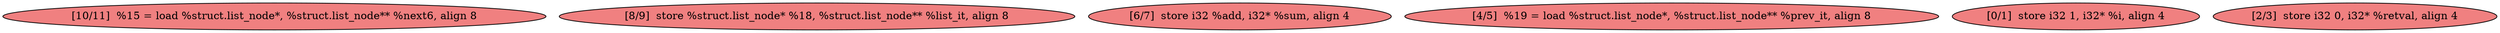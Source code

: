 
digraph G {


node77 [fillcolor=lightcoral,label="[10/11]  %15 = load %struct.list_node*, %struct.list_node** %next6, align 8",shape=ellipse,style=filled ]
node76 [fillcolor=lightcoral,label="[8/9]  store %struct.list_node* %18, %struct.list_node** %list_it, align 8",shape=ellipse,style=filled ]
node75 [fillcolor=lightcoral,label="[6/7]  store i32 %add, i32* %sum, align 4",shape=ellipse,style=filled ]
node74 [fillcolor=lightcoral,label="[4/5]  %19 = load %struct.list_node*, %struct.list_node** %prev_it, align 8",shape=ellipse,style=filled ]
node72 [fillcolor=lightcoral,label="[0/1]  store i32 1, i32* %i, align 4",shape=ellipse,style=filled ]
node73 [fillcolor=lightcoral,label="[2/3]  store i32 0, i32* %retval, align 4",shape=ellipse,style=filled ]



}
